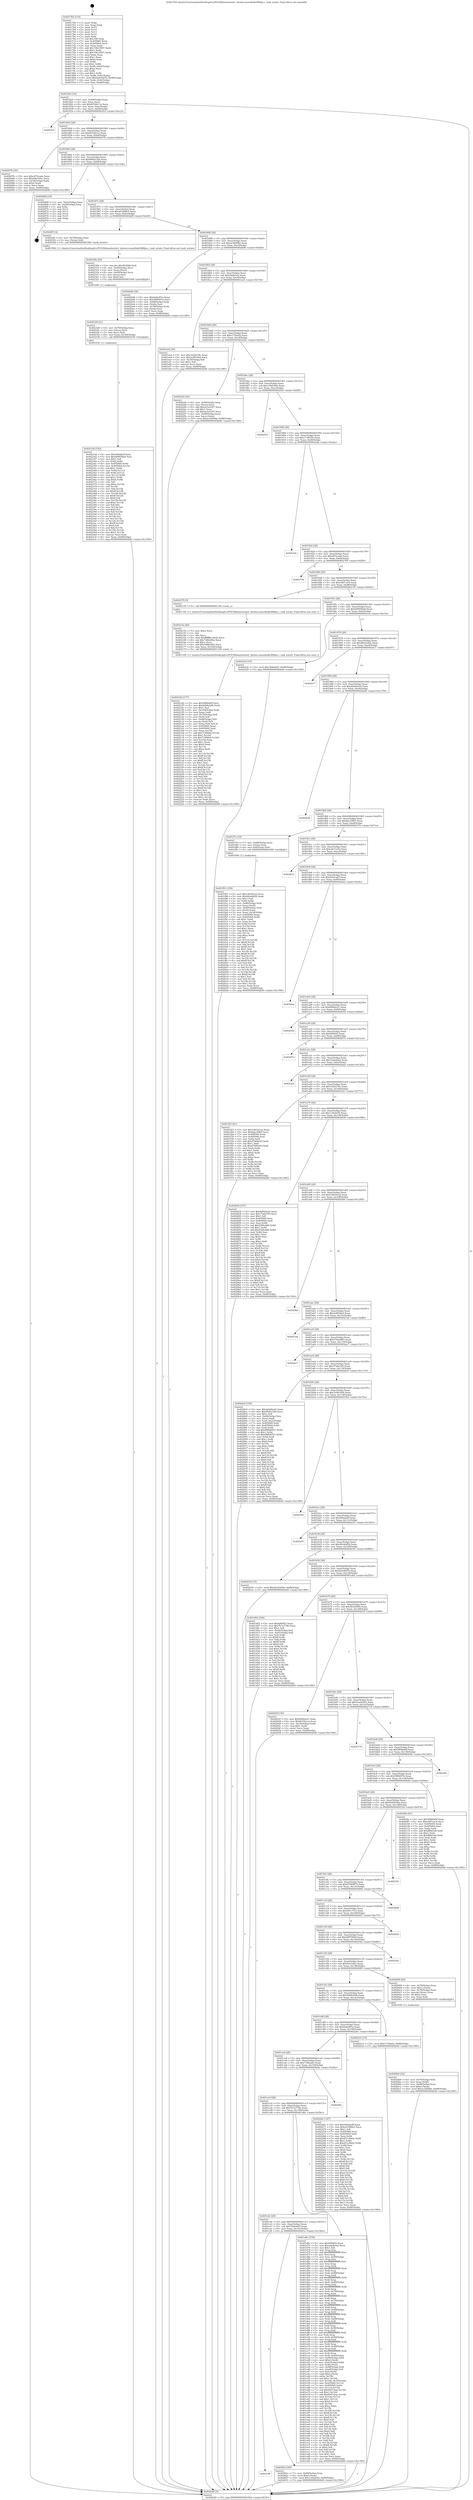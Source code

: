 digraph "0x4017b0" {
  label = "0x4017b0 (/mnt/c/Users/mathe/Desktop/tcc/POCII/binaries/extr_darwin-xnuosfmki386fpu.c_task_xstate_Final-ollvm.out::main(0))"
  labelloc = "t"
  node[shape=record]

  Entry [label="",width=0.3,height=0.3,shape=circle,fillcolor=black,style=filled]
  "0x401824" [label="{
     0x401824 [32]\l
     | [instrs]\l
     &nbsp;&nbsp;0x401824 \<+6\>: mov -0x98(%rbp),%eax\l
     &nbsp;&nbsp;0x40182a \<+2\>: mov %eax,%ecx\l
     &nbsp;&nbsp;0x40182c \<+6\>: sub $0x835dd11a,%ecx\l
     &nbsp;&nbsp;0x401832 \<+6\>: mov %eax,-0xac(%rbp)\l
     &nbsp;&nbsp;0x401838 \<+6\>: mov %ecx,-0xb0(%rbp)\l
     &nbsp;&nbsp;0x40183e \<+6\>: je 00000000004025cf \<main+0xe1f\>\l
  }"]
  "0x4025cf" [label="{
     0x4025cf\l
  }", style=dashed]
  "0x401844" [label="{
     0x401844 [28]\l
     | [instrs]\l
     &nbsp;&nbsp;0x401844 \<+5\>: jmp 0000000000401849 \<main+0x99\>\l
     &nbsp;&nbsp;0x401849 \<+6\>: mov -0xac(%rbp),%eax\l
     &nbsp;&nbsp;0x40184f \<+5\>: sub $0x8e7d2cca,%eax\l
     &nbsp;&nbsp;0x401854 \<+6\>: mov %eax,-0xb4(%rbp)\l
     &nbsp;&nbsp;0x40185a \<+6\>: je 000000000040207b \<main+0x8cb\>\l
  }"]
  Exit [label="",width=0.3,height=0.3,shape=circle,fillcolor=black,style=filled,peripheries=2]
  "0x40207b" [label="{
     0x40207b [30]\l
     | [instrs]\l
     &nbsp;&nbsp;0x40207b \<+5\>: mov $0xc872cade,%eax\l
     &nbsp;&nbsp;0x402080 \<+5\>: mov $0x69e1bfec,%ecx\l
     &nbsp;&nbsp;0x402085 \<+3\>: mov -0x34(%rbp),%edx\l
     &nbsp;&nbsp;0x402088 \<+3\>: cmp $0x0,%edx\l
     &nbsp;&nbsp;0x40208b \<+3\>: cmove %ecx,%eax\l
     &nbsp;&nbsp;0x40208e \<+6\>: mov %eax,-0x98(%rbp)\l
     &nbsp;&nbsp;0x402094 \<+5\>: jmp 0000000000402b40 \<main+0x1390\>\l
  }"]
  "0x401860" [label="{
     0x401860 [28]\l
     | [instrs]\l
     &nbsp;&nbsp;0x401860 \<+5\>: jmp 0000000000401865 \<main+0xb5\>\l
     &nbsp;&nbsp;0x401865 \<+6\>: mov -0xac(%rbp),%eax\l
     &nbsp;&nbsp;0x40186b \<+5\>: sub $0x99d5c3a9,%eax\l
     &nbsp;&nbsp;0x401870 \<+6\>: mov %eax,-0xb8(%rbp)\l
     &nbsp;&nbsp;0x401876 \<+6\>: je 0000000000402968 \<main+0x11b8\>\l
  }"]
  "0x401cf8" [label="{
     0x401cf8\l
  }", style=dashed]
  "0x402968" [label="{
     0x402968 [18]\l
     | [instrs]\l
     &nbsp;&nbsp;0x402968 \<+3\>: mov -0x2c(%rbp),%eax\l
     &nbsp;&nbsp;0x40296b \<+4\>: lea -0x28(%rbp),%rsp\l
     &nbsp;&nbsp;0x40296f \<+1\>: pop %rbx\l
     &nbsp;&nbsp;0x402970 \<+2\>: pop %r12\l
     &nbsp;&nbsp;0x402972 \<+2\>: pop %r13\l
     &nbsp;&nbsp;0x402974 \<+2\>: pop %r14\l
     &nbsp;&nbsp;0x402976 \<+2\>: pop %r15\l
     &nbsp;&nbsp;0x402978 \<+1\>: pop %rbp\l
     &nbsp;&nbsp;0x402979 \<+1\>: ret\l
  }"]
  "0x40187c" [label="{
     0x40187c [28]\l
     | [instrs]\l
     &nbsp;&nbsp;0x40187c \<+5\>: jmp 0000000000401881 \<main+0xd1\>\l
     &nbsp;&nbsp;0x401881 \<+6\>: mov -0xac(%rbp),%eax\l
     &nbsp;&nbsp;0x401887 \<+5\>: sub $0xa01886e5,%eax\l
     &nbsp;&nbsp;0x40188c \<+6\>: mov %eax,-0xbc(%rbp)\l
     &nbsp;&nbsp;0x401892 \<+6\>: je 00000000004022ff \<main+0xb4f\>\l
  }"]
  "0x40281a" [label="{
     0x40281a [28]\l
     | [instrs]\l
     &nbsp;&nbsp;0x40281a \<+7\>: mov -0x90(%rbp),%rax\l
     &nbsp;&nbsp;0x402821 \<+6\>: movl $0x0,(%rax)\l
     &nbsp;&nbsp;0x402827 \<+10\>: movl $0x1c92de54,-0x98(%rbp)\l
     &nbsp;&nbsp;0x402831 \<+5\>: jmp 0000000000402b40 \<main+0x1390\>\l
  }"]
  "0x4022ff" [label="{
     0x4022ff [12]\l
     | [instrs]\l
     &nbsp;&nbsp;0x4022ff \<+4\>: mov -0x70(%rbp),%rax\l
     &nbsp;&nbsp;0x402303 \<+3\>: mov (%rax),%rdi\l
     &nbsp;&nbsp;0x402306 \<+5\>: call 0000000000401560 \<task_xstate\>\l
     | [calls]\l
     &nbsp;&nbsp;0x401560 \{1\} (/mnt/c/Users/mathe/Desktop/tcc/POCII/binaries/extr_darwin-xnuosfmki386fpu.c_task_xstate_Final-ollvm.out::task_xstate)\l
  }"]
  "0x401898" [label="{
     0x401898 [28]\l
     | [instrs]\l
     &nbsp;&nbsp;0x401898 \<+5\>: jmp 000000000040189d \<main+0xed\>\l
     &nbsp;&nbsp;0x40189d \<+6\>: mov -0xac(%rbp),%eax\l
     &nbsp;&nbsp;0x4018a3 \<+5\>: sub $0xac3b098a,%eax\l
     &nbsp;&nbsp;0x4018a8 \<+6\>: mov %eax,-0xc0(%rbp)\l
     &nbsp;&nbsp;0x4018ae \<+6\>: je 00000000004020d6 \<main+0x926\>\l
  }"]
  "0x40233d" [label="{
     0x40233d [142]\l
     | [instrs]\l
     &nbsp;&nbsp;0x40233d \<+5\>: mov $0x448afedf,%eax\l
     &nbsp;&nbsp;0x402342 \<+5\>: mov $0xd0905ba6,%esi\l
     &nbsp;&nbsp;0x402347 \<+2\>: mov $0x1,%dl\l
     &nbsp;&nbsp;0x402349 \<+3\>: xor %r8d,%r8d\l
     &nbsp;&nbsp;0x40234c \<+8\>: mov 0x405060,%r9d\l
     &nbsp;&nbsp;0x402354 \<+8\>: mov 0x405064,%r10d\l
     &nbsp;&nbsp;0x40235c \<+4\>: sub $0x1,%r8d\l
     &nbsp;&nbsp;0x402360 \<+3\>: mov %r9d,%r11d\l
     &nbsp;&nbsp;0x402363 \<+3\>: add %r8d,%r11d\l
     &nbsp;&nbsp;0x402366 \<+4\>: imul %r11d,%r9d\l
     &nbsp;&nbsp;0x40236a \<+4\>: and $0x1,%r9d\l
     &nbsp;&nbsp;0x40236e \<+4\>: cmp $0x0,%r9d\l
     &nbsp;&nbsp;0x402372 \<+3\>: sete %bl\l
     &nbsp;&nbsp;0x402375 \<+4\>: cmp $0xa,%r10d\l
     &nbsp;&nbsp;0x402379 \<+4\>: setl %r14b\l
     &nbsp;&nbsp;0x40237d \<+3\>: mov %bl,%r15b\l
     &nbsp;&nbsp;0x402380 \<+4\>: xor $0xff,%r15b\l
     &nbsp;&nbsp;0x402384 \<+3\>: mov %r14b,%r12b\l
     &nbsp;&nbsp;0x402387 \<+4\>: xor $0xff,%r12b\l
     &nbsp;&nbsp;0x40238b \<+3\>: xor $0x0,%dl\l
     &nbsp;&nbsp;0x40238e \<+3\>: mov %r15b,%r13b\l
     &nbsp;&nbsp;0x402391 \<+4\>: and $0x0,%r13b\l
     &nbsp;&nbsp;0x402395 \<+2\>: and %dl,%bl\l
     &nbsp;&nbsp;0x402397 \<+3\>: mov %r12b,%cl\l
     &nbsp;&nbsp;0x40239a \<+3\>: and $0x0,%cl\l
     &nbsp;&nbsp;0x40239d \<+3\>: and %dl,%r14b\l
     &nbsp;&nbsp;0x4023a0 \<+3\>: or %bl,%r13b\l
     &nbsp;&nbsp;0x4023a3 \<+3\>: or %r14b,%cl\l
     &nbsp;&nbsp;0x4023a6 \<+3\>: xor %cl,%r13b\l
     &nbsp;&nbsp;0x4023a9 \<+3\>: or %r12b,%r15b\l
     &nbsp;&nbsp;0x4023ac \<+4\>: xor $0xff,%r15b\l
     &nbsp;&nbsp;0x4023b0 \<+3\>: or $0x0,%dl\l
     &nbsp;&nbsp;0x4023b3 \<+3\>: and %dl,%r15b\l
     &nbsp;&nbsp;0x4023b6 \<+3\>: or %r15b,%r13b\l
     &nbsp;&nbsp;0x4023b9 \<+4\>: test $0x1,%r13b\l
     &nbsp;&nbsp;0x4023bd \<+3\>: cmovne %esi,%eax\l
     &nbsp;&nbsp;0x4023c0 \<+6\>: mov %eax,-0x98(%rbp)\l
     &nbsp;&nbsp;0x4023c6 \<+5\>: jmp 0000000000402b40 \<main+0x1390\>\l
  }"]
  "0x4020d6" [label="{
     0x4020d6 [36]\l
     | [instrs]\l
     &nbsp;&nbsp;0x4020d6 \<+5\>: mov $0x6e8e9f1a,%eax\l
     &nbsp;&nbsp;0x4020db \<+5\>: mov $0x5f96097a,%ecx\l
     &nbsp;&nbsp;0x4020e0 \<+4\>: mov -0x68(%rbp),%rdx\l
     &nbsp;&nbsp;0x4020e4 \<+2\>: mov (%rdx),%esi\l
     &nbsp;&nbsp;0x4020e6 \<+4\>: mov -0x78(%rbp),%rdx\l
     &nbsp;&nbsp;0x4020ea \<+2\>: cmp (%rdx),%esi\l
     &nbsp;&nbsp;0x4020ec \<+3\>: cmovl %ecx,%eax\l
     &nbsp;&nbsp;0x4020ef \<+6\>: mov %eax,-0x98(%rbp)\l
     &nbsp;&nbsp;0x4020f5 \<+5\>: jmp 0000000000402b40 \<main+0x1390\>\l
  }"]
  "0x4018b4" [label="{
     0x4018b4 [28]\l
     | [instrs]\l
     &nbsp;&nbsp;0x4018b4 \<+5\>: jmp 00000000004018b9 \<main+0x109\>\l
     &nbsp;&nbsp;0x4018b9 \<+6\>: mov -0xac(%rbp),%eax\l
     &nbsp;&nbsp;0x4018bf \<+5\>: sub $0xafadb3ea,%eax\l
     &nbsp;&nbsp;0x4018c4 \<+6\>: mov %eax,-0xc4(%rbp)\l
     &nbsp;&nbsp;0x4018ca \<+6\>: je 0000000000401ee4 \<main+0x734\>\l
  }"]
  "0x402328" [label="{
     0x402328 [21]\l
     | [instrs]\l
     &nbsp;&nbsp;0x402328 \<+4\>: mov -0x70(%rbp),%rcx\l
     &nbsp;&nbsp;0x40232c \<+3\>: mov (%rcx),%rcx\l
     &nbsp;&nbsp;0x40232f \<+3\>: mov %rcx,%rdi\l
     &nbsp;&nbsp;0x402332 \<+6\>: mov %eax,-0x164(%rbp)\l
     &nbsp;&nbsp;0x402338 \<+5\>: call 0000000000401030 \<free@plt\>\l
     | [calls]\l
     &nbsp;&nbsp;0x401030 \{1\} (unknown)\l
  }"]
  "0x401ee4" [label="{
     0x401ee4 [30]\l
     | [instrs]\l
     &nbsp;&nbsp;0x401ee4 \<+5\>: mov $0x1624278c,%eax\l
     &nbsp;&nbsp;0x401ee9 \<+5\>: mov $0x3c081004,%ecx\l
     &nbsp;&nbsp;0x401eee \<+3\>: mov -0x35(%rbp),%dl\l
     &nbsp;&nbsp;0x401ef1 \<+3\>: test $0x1,%dl\l
     &nbsp;&nbsp;0x401ef4 \<+3\>: cmovne %ecx,%eax\l
     &nbsp;&nbsp;0x401ef7 \<+6\>: mov %eax,-0x98(%rbp)\l
     &nbsp;&nbsp;0x401efd \<+5\>: jmp 0000000000402b40 \<main+0x1390\>\l
  }"]
  "0x4018d0" [label="{
     0x4018d0 [28]\l
     | [instrs]\l
     &nbsp;&nbsp;0x4018d0 \<+5\>: jmp 00000000004018d5 \<main+0x125\>\l
     &nbsp;&nbsp;0x4018d5 \<+6\>: mov -0xac(%rbp),%eax\l
     &nbsp;&nbsp;0x4018db \<+5\>: sub $0xc17fda02,%eax\l
     &nbsp;&nbsp;0x4018e0 \<+6\>: mov %eax,-0xc8(%rbp)\l
     &nbsp;&nbsp;0x4018e6 \<+6\>: je 0000000000402242 \<main+0xa92\>\l
  }"]
  "0x40230b" [label="{
     0x40230b [29]\l
     | [instrs]\l
     &nbsp;&nbsp;0x40230b \<+10\>: movabs $0x4030d6,%rdi\l
     &nbsp;&nbsp;0x402315 \<+4\>: mov -0x60(%rbp),%rcx\l
     &nbsp;&nbsp;0x402319 \<+2\>: mov %eax,(%rcx)\l
     &nbsp;&nbsp;0x40231b \<+4\>: mov -0x60(%rbp),%rcx\l
     &nbsp;&nbsp;0x40231f \<+2\>: mov (%rcx),%esi\l
     &nbsp;&nbsp;0x402321 \<+2\>: mov $0x0,%al\l
     &nbsp;&nbsp;0x402323 \<+5\>: call 0000000000401040 \<printf@plt\>\l
     | [calls]\l
     &nbsp;&nbsp;0x401040 \{1\} (unknown)\l
  }"]
  "0x402242" [label="{
     0x402242 [42]\l
     | [instrs]\l
     &nbsp;&nbsp;0x402242 \<+4\>: mov -0x68(%rbp),%rax\l
     &nbsp;&nbsp;0x402246 \<+2\>: mov (%rax),%ecx\l
     &nbsp;&nbsp;0x402248 \<+6\>: add $0x2a3cb307,%ecx\l
     &nbsp;&nbsp;0x40224e \<+3\>: add $0x1,%ecx\l
     &nbsp;&nbsp;0x402251 \<+6\>: sub $0x2a3cb307,%ecx\l
     &nbsp;&nbsp;0x402257 \<+4\>: mov -0x68(%rbp),%rax\l
     &nbsp;&nbsp;0x40225b \<+2\>: mov %ecx,(%rax)\l
     &nbsp;&nbsp;0x40225d \<+10\>: movl $0xac3b098a,-0x98(%rbp)\l
     &nbsp;&nbsp;0x402267 \<+5\>: jmp 0000000000402b40 \<main+0x1390\>\l
  }"]
  "0x4018ec" [label="{
     0x4018ec [28]\l
     | [instrs]\l
     &nbsp;&nbsp;0x4018ec \<+5\>: jmp 00000000004018f1 \<main+0x141\>\l
     &nbsp;&nbsp;0x4018f1 \<+6\>: mov -0xac(%rbp),%eax\l
     &nbsp;&nbsp;0x4018f7 \<+5\>: sub $0xc18d344a,%eax\l
     &nbsp;&nbsp;0x4018fc \<+6\>: mov %eax,-0xcc(%rbp)\l
     &nbsp;&nbsp;0x401902 \<+6\>: je 00000000004025a5 \<main+0xdf5\>\l
  }"]
  "0x402182" [label="{
     0x402182 [177]\l
     | [instrs]\l
     &nbsp;&nbsp;0x402182 \<+5\>: mov $0x5f06649f,%ecx\l
     &nbsp;&nbsp;0x402187 \<+5\>: mov $0x6d99cb0b,%edx\l
     &nbsp;&nbsp;0x40218c \<+3\>: mov $0x1,%sil\l
     &nbsp;&nbsp;0x40218f \<+6\>: mov -0x160(%rbp),%edi\l
     &nbsp;&nbsp;0x402195 \<+3\>: imul %eax,%edi\l
     &nbsp;&nbsp;0x402198 \<+4\>: mov -0x70(%rbp),%r8\l
     &nbsp;&nbsp;0x40219c \<+3\>: mov (%r8),%r8\l
     &nbsp;&nbsp;0x40219f \<+4\>: mov -0x68(%rbp),%r9\l
     &nbsp;&nbsp;0x4021a3 \<+3\>: movslq (%r9),%r9\l
     &nbsp;&nbsp;0x4021a6 \<+4\>: mov %edi,(%r8,%r9,4)\l
     &nbsp;&nbsp;0x4021aa \<+7\>: mov 0x405060,%eax\l
     &nbsp;&nbsp;0x4021b1 \<+7\>: mov 0x405064,%edi\l
     &nbsp;&nbsp;0x4021b8 \<+3\>: mov %eax,%r10d\l
     &nbsp;&nbsp;0x4021bb \<+7\>: add $0x7c5069d,%r10d\l
     &nbsp;&nbsp;0x4021c2 \<+4\>: sub $0x1,%r10d\l
     &nbsp;&nbsp;0x4021c6 \<+7\>: sub $0x7c5069d,%r10d\l
     &nbsp;&nbsp;0x4021cd \<+4\>: imul %r10d,%eax\l
     &nbsp;&nbsp;0x4021d1 \<+3\>: and $0x1,%eax\l
     &nbsp;&nbsp;0x4021d4 \<+3\>: cmp $0x0,%eax\l
     &nbsp;&nbsp;0x4021d7 \<+4\>: sete %r11b\l
     &nbsp;&nbsp;0x4021db \<+3\>: cmp $0xa,%edi\l
     &nbsp;&nbsp;0x4021de \<+3\>: setl %bl\l
     &nbsp;&nbsp;0x4021e1 \<+3\>: mov %r11b,%r14b\l
     &nbsp;&nbsp;0x4021e4 \<+4\>: xor $0xff,%r14b\l
     &nbsp;&nbsp;0x4021e8 \<+3\>: mov %bl,%r15b\l
     &nbsp;&nbsp;0x4021eb \<+4\>: xor $0xff,%r15b\l
     &nbsp;&nbsp;0x4021ef \<+4\>: xor $0x1,%sil\l
     &nbsp;&nbsp;0x4021f3 \<+3\>: mov %r14b,%r12b\l
     &nbsp;&nbsp;0x4021f6 \<+4\>: and $0xff,%r12b\l
     &nbsp;&nbsp;0x4021fa \<+3\>: and %sil,%r11b\l
     &nbsp;&nbsp;0x4021fd \<+3\>: mov %r15b,%r13b\l
     &nbsp;&nbsp;0x402200 \<+4\>: and $0xff,%r13b\l
     &nbsp;&nbsp;0x402204 \<+3\>: and %sil,%bl\l
     &nbsp;&nbsp;0x402207 \<+3\>: or %r11b,%r12b\l
     &nbsp;&nbsp;0x40220a \<+3\>: or %bl,%r13b\l
     &nbsp;&nbsp;0x40220d \<+3\>: xor %r13b,%r12b\l
     &nbsp;&nbsp;0x402210 \<+3\>: or %r15b,%r14b\l
     &nbsp;&nbsp;0x402213 \<+4\>: xor $0xff,%r14b\l
     &nbsp;&nbsp;0x402217 \<+4\>: or $0x1,%sil\l
     &nbsp;&nbsp;0x40221b \<+3\>: and %sil,%r14b\l
     &nbsp;&nbsp;0x40221e \<+3\>: or %r14b,%r12b\l
     &nbsp;&nbsp;0x402221 \<+4\>: test $0x1,%r12b\l
     &nbsp;&nbsp;0x402225 \<+3\>: cmovne %edx,%ecx\l
     &nbsp;&nbsp;0x402228 \<+6\>: mov %ecx,-0x98(%rbp)\l
     &nbsp;&nbsp;0x40222e \<+5\>: jmp 0000000000402b40 \<main+0x1390\>\l
  }"]
  "0x4025a5" [label="{
     0x4025a5\l
  }", style=dashed]
  "0x401908" [label="{
     0x401908 [28]\l
     | [instrs]\l
     &nbsp;&nbsp;0x401908 \<+5\>: jmp 000000000040190d \<main+0x15d\>\l
     &nbsp;&nbsp;0x40190d \<+6\>: mov -0xac(%rbp),%eax\l
     &nbsp;&nbsp;0x401913 \<+5\>: sub $0xc7c9f354,%eax\l
     &nbsp;&nbsp;0x401918 \<+6\>: mov %eax,-0xd0(%rbp)\l
     &nbsp;&nbsp;0x40191e \<+6\>: je 00000000004023da \<main+0xc2a\>\l
  }"]
  "0x40215a" [label="{
     0x40215a [40]\l
     | [instrs]\l
     &nbsp;&nbsp;0x40215a \<+5\>: mov $0x2,%ecx\l
     &nbsp;&nbsp;0x40215f \<+1\>: cltd\l
     &nbsp;&nbsp;0x402160 \<+2\>: idiv %ecx\l
     &nbsp;&nbsp;0x402162 \<+6\>: imul $0xfffffffe,%edx,%ecx\l
     &nbsp;&nbsp;0x402168 \<+6\>: sub $0x748b280e,%ecx\l
     &nbsp;&nbsp;0x40216e \<+3\>: add $0x1,%ecx\l
     &nbsp;&nbsp;0x402171 \<+6\>: add $0x748b280e,%ecx\l
     &nbsp;&nbsp;0x402177 \<+6\>: mov %ecx,-0x160(%rbp)\l
     &nbsp;&nbsp;0x40217d \<+5\>: call 0000000000401160 \<next_i\>\l
     | [calls]\l
     &nbsp;&nbsp;0x401160 \{1\} (/mnt/c/Users/mathe/Desktop/tcc/POCII/binaries/extr_darwin-xnuosfmki386fpu.c_task_xstate_Final-ollvm.out::next_i)\l
  }"]
  "0x4023da" [label="{
     0x4023da\l
  }", style=dashed]
  "0x401924" [label="{
     0x401924 [28]\l
     | [instrs]\l
     &nbsp;&nbsp;0x401924 \<+5\>: jmp 0000000000401929 \<main+0x179\>\l
     &nbsp;&nbsp;0x401929 \<+6\>: mov -0xac(%rbp),%eax\l
     &nbsp;&nbsp;0x40192f \<+5\>: sub $0xc872cade,%eax\l
     &nbsp;&nbsp;0x401934 \<+6\>: mov %eax,-0xd4(%rbp)\l
     &nbsp;&nbsp;0x40193a \<+6\>: je 0000000000402709 \<main+0xf59\>\l
  }"]
  "0x4020b6" [label="{
     0x4020b6 [32]\l
     | [instrs]\l
     &nbsp;&nbsp;0x4020b6 \<+4\>: mov -0x70(%rbp),%rdi\l
     &nbsp;&nbsp;0x4020ba \<+3\>: mov %rax,(%rdi)\l
     &nbsp;&nbsp;0x4020bd \<+4\>: mov -0x68(%rbp),%rax\l
     &nbsp;&nbsp;0x4020c1 \<+6\>: movl $0x0,(%rax)\l
     &nbsp;&nbsp;0x4020c7 \<+10\>: movl $0xac3b098a,-0x98(%rbp)\l
     &nbsp;&nbsp;0x4020d1 \<+5\>: jmp 0000000000402b40 \<main+0x1390\>\l
  }"]
  "0x402709" [label="{
     0x402709\l
  }", style=dashed]
  "0x401940" [label="{
     0x401940 [28]\l
     | [instrs]\l
     &nbsp;&nbsp;0x401940 \<+5\>: jmp 0000000000401945 \<main+0x195\>\l
     &nbsp;&nbsp;0x401945 \<+6\>: mov -0xac(%rbp),%eax\l
     &nbsp;&nbsp;0x40194b \<+5\>: sub $0xc9d7cec9,%eax\l
     &nbsp;&nbsp;0x401950 \<+6\>: mov %eax,-0xd8(%rbp)\l
     &nbsp;&nbsp;0x401956 \<+6\>: je 0000000000402155 \<main+0x9a5\>\l
  }"]
  "0x401f91" [label="{
     0x401f91 [159]\l
     | [instrs]\l
     &nbsp;&nbsp;0x401f91 \<+5\>: mov $0x1d6341a2,%ecx\l
     &nbsp;&nbsp;0x401f96 \<+5\>: mov $0x48c4dd5d,%edx\l
     &nbsp;&nbsp;0x401f9b \<+3\>: mov $0x1,%sil\l
     &nbsp;&nbsp;0x401f9e \<+3\>: xor %r8d,%r8d\l
     &nbsp;&nbsp;0x401fa1 \<+4\>: mov -0x80(%rbp),%rdi\l
     &nbsp;&nbsp;0x401fa5 \<+2\>: mov %eax,(%rdi)\l
     &nbsp;&nbsp;0x401fa7 \<+4\>: mov -0x80(%rbp),%rdi\l
     &nbsp;&nbsp;0x401fab \<+2\>: mov (%rdi),%eax\l
     &nbsp;&nbsp;0x401fad \<+3\>: mov %eax,-0x34(%rbp)\l
     &nbsp;&nbsp;0x401fb0 \<+7\>: mov 0x405060,%eax\l
     &nbsp;&nbsp;0x401fb7 \<+8\>: mov 0x405064,%r9d\l
     &nbsp;&nbsp;0x401fbf \<+4\>: sub $0x1,%r8d\l
     &nbsp;&nbsp;0x401fc3 \<+3\>: mov %eax,%r10d\l
     &nbsp;&nbsp;0x401fc6 \<+3\>: add %r8d,%r10d\l
     &nbsp;&nbsp;0x401fc9 \<+4\>: imul %r10d,%eax\l
     &nbsp;&nbsp;0x401fcd \<+3\>: and $0x1,%eax\l
     &nbsp;&nbsp;0x401fd0 \<+3\>: cmp $0x0,%eax\l
     &nbsp;&nbsp;0x401fd3 \<+4\>: sete %r11b\l
     &nbsp;&nbsp;0x401fd7 \<+4\>: cmp $0xa,%r9d\l
     &nbsp;&nbsp;0x401fdb \<+3\>: setl %bl\l
     &nbsp;&nbsp;0x401fde \<+3\>: mov %r11b,%r14b\l
     &nbsp;&nbsp;0x401fe1 \<+4\>: xor $0xff,%r14b\l
     &nbsp;&nbsp;0x401fe5 \<+3\>: mov %bl,%r15b\l
     &nbsp;&nbsp;0x401fe8 \<+4\>: xor $0xff,%r15b\l
     &nbsp;&nbsp;0x401fec \<+4\>: xor $0x1,%sil\l
     &nbsp;&nbsp;0x401ff0 \<+3\>: mov %r14b,%r12b\l
     &nbsp;&nbsp;0x401ff3 \<+4\>: and $0xff,%r12b\l
     &nbsp;&nbsp;0x401ff7 \<+3\>: and %sil,%r11b\l
     &nbsp;&nbsp;0x401ffa \<+3\>: mov %r15b,%r13b\l
     &nbsp;&nbsp;0x401ffd \<+4\>: and $0xff,%r13b\l
     &nbsp;&nbsp;0x402001 \<+3\>: and %sil,%bl\l
     &nbsp;&nbsp;0x402004 \<+3\>: or %r11b,%r12b\l
     &nbsp;&nbsp;0x402007 \<+3\>: or %bl,%r13b\l
     &nbsp;&nbsp;0x40200a \<+3\>: xor %r13b,%r12b\l
     &nbsp;&nbsp;0x40200d \<+3\>: or %r15b,%r14b\l
     &nbsp;&nbsp;0x402010 \<+4\>: xor $0xff,%r14b\l
     &nbsp;&nbsp;0x402014 \<+4\>: or $0x1,%sil\l
     &nbsp;&nbsp;0x402018 \<+3\>: and %sil,%r14b\l
     &nbsp;&nbsp;0x40201b \<+3\>: or %r14b,%r12b\l
     &nbsp;&nbsp;0x40201e \<+4\>: test $0x1,%r12b\l
     &nbsp;&nbsp;0x402022 \<+3\>: cmovne %edx,%ecx\l
     &nbsp;&nbsp;0x402025 \<+6\>: mov %ecx,-0x98(%rbp)\l
     &nbsp;&nbsp;0x40202b \<+5\>: jmp 0000000000402b40 \<main+0x1390\>\l
  }"]
  "0x402155" [label="{
     0x402155 [5]\l
     | [instrs]\l
     &nbsp;&nbsp;0x402155 \<+5\>: call 0000000000401160 \<next_i\>\l
     | [calls]\l
     &nbsp;&nbsp;0x401160 \{1\} (/mnt/c/Users/mathe/Desktop/tcc/POCII/binaries/extr_darwin-xnuosfmki386fpu.c_task_xstate_Final-ollvm.out::next_i)\l
  }"]
  "0x40195c" [label="{
     0x40195c [28]\l
     | [instrs]\l
     &nbsp;&nbsp;0x40195c \<+5\>: jmp 0000000000401961 \<main+0x1b1\>\l
     &nbsp;&nbsp;0x401961 \<+6\>: mov -0xac(%rbp),%eax\l
     &nbsp;&nbsp;0x401967 \<+5\>: sub $0xd0905ba6,%eax\l
     &nbsp;&nbsp;0x40196c \<+6\>: mov %eax,-0xdc(%rbp)\l
     &nbsp;&nbsp;0x401972 \<+6\>: je 00000000004023cb \<main+0xc1b\>\l
  }"]
  "0x401cdc" [label="{
     0x401cdc [28]\l
     | [instrs]\l
     &nbsp;&nbsp;0x401cdc \<+5\>: jmp 0000000000401ce1 \<main+0x531\>\l
     &nbsp;&nbsp;0x401ce1 \<+6\>: mov -0xac(%rbp),%eax\l
     &nbsp;&nbsp;0x401ce7 \<+5\>: sub $0x7b9e6ef3,%eax\l
     &nbsp;&nbsp;0x401cec \<+6\>: mov %eax,-0x15c(%rbp)\l
     &nbsp;&nbsp;0x401cf2 \<+6\>: je 000000000040281a \<main+0x106a\>\l
  }"]
  "0x4023cb" [label="{
     0x4023cb [15]\l
     | [instrs]\l
     &nbsp;&nbsp;0x4023cb \<+10\>: movl $0x7b9e6ef3,-0x98(%rbp)\l
     &nbsp;&nbsp;0x4023d5 \<+5\>: jmp 0000000000402b40 \<main+0x1390\>\l
  }"]
  "0x401978" [label="{
     0x401978 [28]\l
     | [instrs]\l
     &nbsp;&nbsp;0x401978 \<+5\>: jmp 000000000040197d \<main+0x1cd\>\l
     &nbsp;&nbsp;0x40197d \<+6\>: mov -0xac(%rbp),%eax\l
     &nbsp;&nbsp;0x401983 \<+5\>: sub $0xd6d3c0d2,%eax\l
     &nbsp;&nbsp;0x401988 \<+6\>: mov %eax,-0xe0(%rbp)\l
     &nbsp;&nbsp;0x40198e \<+6\>: je 0000000000402417 \<main+0xc67\>\l
  }"]
  "0x401d6c" [label="{
     0x401d6c [376]\l
     | [instrs]\l
     &nbsp;&nbsp;0x401d6c \<+5\>: mov $0xb89493,%eax\l
     &nbsp;&nbsp;0x401d71 \<+5\>: mov $0xafadb3ea,%ecx\l
     &nbsp;&nbsp;0x401d76 \<+2\>: mov $0x1,%dl\l
     &nbsp;&nbsp;0x401d78 \<+3\>: mov %rsp,%rsi\l
     &nbsp;&nbsp;0x401d7b \<+4\>: add $0xfffffffffffffff0,%rsi\l
     &nbsp;&nbsp;0x401d7f \<+3\>: mov %rsi,%rsp\l
     &nbsp;&nbsp;0x401d82 \<+7\>: mov %rsi,-0x90(%rbp)\l
     &nbsp;&nbsp;0x401d89 \<+3\>: mov %rsp,%rsi\l
     &nbsp;&nbsp;0x401d8c \<+4\>: add $0xfffffffffffffff0,%rsi\l
     &nbsp;&nbsp;0x401d90 \<+3\>: mov %rsi,%rsp\l
     &nbsp;&nbsp;0x401d93 \<+3\>: mov %rsp,%rdi\l
     &nbsp;&nbsp;0x401d96 \<+4\>: add $0xfffffffffffffff0,%rdi\l
     &nbsp;&nbsp;0x401d9a \<+3\>: mov %rdi,%rsp\l
     &nbsp;&nbsp;0x401d9d \<+7\>: mov %rdi,-0x88(%rbp)\l
     &nbsp;&nbsp;0x401da4 \<+3\>: mov %rsp,%rdi\l
     &nbsp;&nbsp;0x401da7 \<+4\>: add $0xfffffffffffffff0,%rdi\l
     &nbsp;&nbsp;0x401dab \<+3\>: mov %rdi,%rsp\l
     &nbsp;&nbsp;0x401dae \<+4\>: mov %rdi,-0x80(%rbp)\l
     &nbsp;&nbsp;0x401db2 \<+3\>: mov %rsp,%rdi\l
     &nbsp;&nbsp;0x401db5 \<+4\>: add $0xfffffffffffffff0,%rdi\l
     &nbsp;&nbsp;0x401db9 \<+3\>: mov %rdi,%rsp\l
     &nbsp;&nbsp;0x401dbc \<+4\>: mov %rdi,-0x78(%rbp)\l
     &nbsp;&nbsp;0x401dc0 \<+3\>: mov %rsp,%rdi\l
     &nbsp;&nbsp;0x401dc3 \<+4\>: add $0xfffffffffffffff0,%rdi\l
     &nbsp;&nbsp;0x401dc7 \<+3\>: mov %rdi,%rsp\l
     &nbsp;&nbsp;0x401dca \<+4\>: mov %rdi,-0x70(%rbp)\l
     &nbsp;&nbsp;0x401dce \<+3\>: mov %rsp,%rdi\l
     &nbsp;&nbsp;0x401dd1 \<+4\>: add $0xfffffffffffffff0,%rdi\l
     &nbsp;&nbsp;0x401dd5 \<+3\>: mov %rdi,%rsp\l
     &nbsp;&nbsp;0x401dd8 \<+4\>: mov %rdi,-0x68(%rbp)\l
     &nbsp;&nbsp;0x401ddc \<+3\>: mov %rsp,%rdi\l
     &nbsp;&nbsp;0x401ddf \<+4\>: add $0xfffffffffffffff0,%rdi\l
     &nbsp;&nbsp;0x401de3 \<+3\>: mov %rdi,%rsp\l
     &nbsp;&nbsp;0x401de6 \<+4\>: mov %rdi,-0x60(%rbp)\l
     &nbsp;&nbsp;0x401dea \<+3\>: mov %rsp,%rdi\l
     &nbsp;&nbsp;0x401ded \<+4\>: add $0xfffffffffffffff0,%rdi\l
     &nbsp;&nbsp;0x401df1 \<+3\>: mov %rdi,%rsp\l
     &nbsp;&nbsp;0x401df4 \<+4\>: mov %rdi,-0x58(%rbp)\l
     &nbsp;&nbsp;0x401df8 \<+3\>: mov %rsp,%rdi\l
     &nbsp;&nbsp;0x401dfb \<+4\>: add $0xfffffffffffffff0,%rdi\l
     &nbsp;&nbsp;0x401dff \<+3\>: mov %rdi,%rsp\l
     &nbsp;&nbsp;0x401e02 \<+4\>: mov %rdi,-0x50(%rbp)\l
     &nbsp;&nbsp;0x401e06 \<+3\>: mov %rsp,%rdi\l
     &nbsp;&nbsp;0x401e09 \<+4\>: add $0xfffffffffffffff0,%rdi\l
     &nbsp;&nbsp;0x401e0d \<+3\>: mov %rdi,%rsp\l
     &nbsp;&nbsp;0x401e10 \<+4\>: mov %rdi,-0x48(%rbp)\l
     &nbsp;&nbsp;0x401e14 \<+3\>: mov %rsp,%rdi\l
     &nbsp;&nbsp;0x401e17 \<+4\>: add $0xfffffffffffffff0,%rdi\l
     &nbsp;&nbsp;0x401e1b \<+3\>: mov %rdi,%rsp\l
     &nbsp;&nbsp;0x401e1e \<+4\>: mov %rdi,-0x40(%rbp)\l
     &nbsp;&nbsp;0x401e22 \<+7\>: mov -0x90(%rbp),%rdi\l
     &nbsp;&nbsp;0x401e29 \<+6\>: movl $0x0,(%rdi)\l
     &nbsp;&nbsp;0x401e2f \<+7\>: mov -0x9c(%rbp),%r8d\l
     &nbsp;&nbsp;0x401e36 \<+3\>: mov %r8d,(%rsi)\l
     &nbsp;&nbsp;0x401e39 \<+7\>: mov -0x88(%rbp),%rdi\l
     &nbsp;&nbsp;0x401e40 \<+7\>: mov -0xa8(%rbp),%r9\l
     &nbsp;&nbsp;0x401e47 \<+3\>: mov %r9,(%rdi)\l
     &nbsp;&nbsp;0x401e4a \<+3\>: cmpl $0x2,(%rsi)\l
     &nbsp;&nbsp;0x401e4d \<+4\>: setne %r10b\l
     &nbsp;&nbsp;0x401e51 \<+4\>: and $0x1,%r10b\l
     &nbsp;&nbsp;0x401e55 \<+4\>: mov %r10b,-0x35(%rbp)\l
     &nbsp;&nbsp;0x401e59 \<+8\>: mov 0x405060,%r11d\l
     &nbsp;&nbsp;0x401e61 \<+7\>: mov 0x405064,%ebx\l
     &nbsp;&nbsp;0x401e68 \<+3\>: mov %r11d,%r14d\l
     &nbsp;&nbsp;0x401e6b \<+7\>: sub $0xf447cbae,%r14d\l
     &nbsp;&nbsp;0x401e72 \<+4\>: sub $0x1,%r14d\l
     &nbsp;&nbsp;0x401e76 \<+7\>: add $0xf447cbae,%r14d\l
     &nbsp;&nbsp;0x401e7d \<+4\>: imul %r14d,%r11d\l
     &nbsp;&nbsp;0x401e81 \<+4\>: and $0x1,%r11d\l
     &nbsp;&nbsp;0x401e85 \<+4\>: cmp $0x0,%r11d\l
     &nbsp;&nbsp;0x401e89 \<+4\>: sete %r10b\l
     &nbsp;&nbsp;0x401e8d \<+3\>: cmp $0xa,%ebx\l
     &nbsp;&nbsp;0x401e90 \<+4\>: setl %r15b\l
     &nbsp;&nbsp;0x401e94 \<+3\>: mov %r10b,%r12b\l
     &nbsp;&nbsp;0x401e97 \<+4\>: xor $0xff,%r12b\l
     &nbsp;&nbsp;0x401e9b \<+3\>: mov %r15b,%r13b\l
     &nbsp;&nbsp;0x401e9e \<+4\>: xor $0xff,%r13b\l
     &nbsp;&nbsp;0x401ea2 \<+3\>: xor $0x0,%dl\l
     &nbsp;&nbsp;0x401ea5 \<+3\>: mov %r12b,%sil\l
     &nbsp;&nbsp;0x401ea8 \<+4\>: and $0x0,%sil\l
     &nbsp;&nbsp;0x401eac \<+3\>: and %dl,%r10b\l
     &nbsp;&nbsp;0x401eaf \<+3\>: mov %r13b,%dil\l
     &nbsp;&nbsp;0x401eb2 \<+4\>: and $0x0,%dil\l
     &nbsp;&nbsp;0x401eb6 \<+3\>: and %dl,%r15b\l
     &nbsp;&nbsp;0x401eb9 \<+3\>: or %r10b,%sil\l
     &nbsp;&nbsp;0x401ebc \<+3\>: or %r15b,%dil\l
     &nbsp;&nbsp;0x401ebf \<+3\>: xor %dil,%sil\l
     &nbsp;&nbsp;0x401ec2 \<+3\>: or %r13b,%r12b\l
     &nbsp;&nbsp;0x401ec5 \<+4\>: xor $0xff,%r12b\l
     &nbsp;&nbsp;0x401ec9 \<+3\>: or $0x0,%dl\l
     &nbsp;&nbsp;0x401ecc \<+3\>: and %dl,%r12b\l
     &nbsp;&nbsp;0x401ecf \<+3\>: or %r12b,%sil\l
     &nbsp;&nbsp;0x401ed2 \<+4\>: test $0x1,%sil\l
     &nbsp;&nbsp;0x401ed6 \<+3\>: cmovne %ecx,%eax\l
     &nbsp;&nbsp;0x401ed9 \<+6\>: mov %eax,-0x98(%rbp)\l
     &nbsp;&nbsp;0x401edf \<+5\>: jmp 0000000000402b40 \<main+0x1390\>\l
  }"]
  "0x402417" [label="{
     0x402417\l
  }", style=dashed]
  "0x401994" [label="{
     0x401994 [28]\l
     | [instrs]\l
     &nbsp;&nbsp;0x401994 \<+5\>: jmp 0000000000401999 \<main+0x1e9\>\l
     &nbsp;&nbsp;0x401999 \<+6\>: mov -0xac(%rbp),%eax\l
     &nbsp;&nbsp;0x40199f \<+5\>: sub $0xda6d4a24,%eax\l
     &nbsp;&nbsp;0x4019a4 \<+6\>: mov %eax,-0xe4(%rbp)\l
     &nbsp;&nbsp;0x4019aa \<+6\>: je 0000000000402b28 \<main+0x1378\>\l
  }"]
  "0x401cc0" [label="{
     0x401cc0 [28]\l
     | [instrs]\l
     &nbsp;&nbsp;0x401cc0 \<+5\>: jmp 0000000000401cc5 \<main+0x515\>\l
     &nbsp;&nbsp;0x401cc5 \<+6\>: mov -0xac(%rbp),%eax\l
     &nbsp;&nbsp;0x401ccb \<+5\>: sub $0x7b7a774b,%eax\l
     &nbsp;&nbsp;0x401cd0 \<+6\>: mov %eax,-0x158(%rbp)\l
     &nbsp;&nbsp;0x401cd6 \<+6\>: je 0000000000401d6c \<main+0x5bc\>\l
  }"]
  "0x402b28" [label="{
     0x402b28\l
  }", style=dashed]
  "0x4019b0" [label="{
     0x4019b0 [28]\l
     | [instrs]\l
     &nbsp;&nbsp;0x4019b0 \<+5\>: jmp 00000000004019b5 \<main+0x205\>\l
     &nbsp;&nbsp;0x4019b5 \<+6\>: mov -0xac(%rbp),%eax\l
     &nbsp;&nbsp;0x4019bb \<+5\>: sub $0xdae18fb5,%eax\l
     &nbsp;&nbsp;0x4019c0 \<+6\>: mov %eax,-0xe8(%rbp)\l
     &nbsp;&nbsp;0x4019c6 \<+6\>: je 0000000000401f7e \<main+0x7ce\>\l
  }"]
  "0x4026fa" [label="{
     0x4026fa\l
  }", style=dashed]
  "0x401f7e" [label="{
     0x401f7e [19]\l
     | [instrs]\l
     &nbsp;&nbsp;0x401f7e \<+7\>: mov -0x88(%rbp),%rax\l
     &nbsp;&nbsp;0x401f85 \<+3\>: mov (%rax),%rax\l
     &nbsp;&nbsp;0x401f88 \<+4\>: mov 0x8(%rax),%rdi\l
     &nbsp;&nbsp;0x401f8c \<+5\>: call 0000000000401060 \<atoi@plt\>\l
     | [calls]\l
     &nbsp;&nbsp;0x401060 \{1\} (unknown)\l
  }"]
  "0x4019cc" [label="{
     0x4019cc [28]\l
     | [instrs]\l
     &nbsp;&nbsp;0x4019cc \<+5\>: jmp 00000000004019d1 \<main+0x221\>\l
     &nbsp;&nbsp;0x4019d1 \<+6\>: mov -0xac(%rbp),%eax\l
     &nbsp;&nbsp;0x4019d7 \<+5\>: sub $0xedc7ce5a,%eax\l
     &nbsp;&nbsp;0x4019dc \<+6\>: mov %eax,-0xec(%rbp)\l
     &nbsp;&nbsp;0x4019e2 \<+6\>: je 0000000000402b14 \<main+0x1364\>\l
  }"]
  "0x401ca4" [label="{
     0x401ca4 [28]\l
     | [instrs]\l
     &nbsp;&nbsp;0x401ca4 \<+5\>: jmp 0000000000401ca9 \<main+0x4f9\>\l
     &nbsp;&nbsp;0x401ca9 \<+6\>: mov -0xac(%rbp),%eax\l
     &nbsp;&nbsp;0x401caf \<+5\>: sub $0x739fa26c,%eax\l
     &nbsp;&nbsp;0x401cb4 \<+6\>: mov %eax,-0x154(%rbp)\l
     &nbsp;&nbsp;0x401cba \<+6\>: je 00000000004026fa \<main+0xf4a\>\l
  }"]
  "0x402b14" [label="{
     0x402b14\l
  }", style=dashed]
  "0x4019e8" [label="{
     0x4019e8 [28]\l
     | [instrs]\l
     &nbsp;&nbsp;0x4019e8 \<+5\>: jmp 00000000004019ed \<main+0x23d\>\l
     &nbsp;&nbsp;0x4019ed \<+6\>: mov -0xac(%rbp),%eax\l
     &nbsp;&nbsp;0x4019f3 \<+5\>: sub $0xfc6d1a45,%eax\l
     &nbsp;&nbsp;0x4019f8 \<+6\>: mov %eax,-0xf0(%rbp)\l
     &nbsp;&nbsp;0x4019fe \<+6\>: je 00000000004024aa \<main+0xcfa\>\l
  }"]
  "0x40226c" [label="{
     0x40226c [147]\l
     | [instrs]\l
     &nbsp;&nbsp;0x40226c \<+5\>: mov $0x448afedf,%eax\l
     &nbsp;&nbsp;0x402271 \<+5\>: mov $0xa01886e5,%ecx\l
     &nbsp;&nbsp;0x402276 \<+2\>: mov $0x1,%dl\l
     &nbsp;&nbsp;0x402278 \<+7\>: mov 0x405060,%esi\l
     &nbsp;&nbsp;0x40227f \<+7\>: mov 0x405064,%edi\l
     &nbsp;&nbsp;0x402286 \<+3\>: mov %esi,%r8d\l
     &nbsp;&nbsp;0x402289 \<+7\>: add $0xd51c8062,%r8d\l
     &nbsp;&nbsp;0x402290 \<+4\>: sub $0x1,%r8d\l
     &nbsp;&nbsp;0x402294 \<+7\>: sub $0xd51c8062,%r8d\l
     &nbsp;&nbsp;0x40229b \<+4\>: imul %r8d,%esi\l
     &nbsp;&nbsp;0x40229f \<+3\>: and $0x1,%esi\l
     &nbsp;&nbsp;0x4022a2 \<+3\>: cmp $0x0,%esi\l
     &nbsp;&nbsp;0x4022a5 \<+4\>: sete %r9b\l
     &nbsp;&nbsp;0x4022a9 \<+3\>: cmp $0xa,%edi\l
     &nbsp;&nbsp;0x4022ac \<+4\>: setl %r10b\l
     &nbsp;&nbsp;0x4022b0 \<+3\>: mov %r9b,%r11b\l
     &nbsp;&nbsp;0x4022b3 \<+4\>: xor $0xff,%r11b\l
     &nbsp;&nbsp;0x4022b7 \<+3\>: mov %r10b,%bl\l
     &nbsp;&nbsp;0x4022ba \<+3\>: xor $0xff,%bl\l
     &nbsp;&nbsp;0x4022bd \<+3\>: xor $0x0,%dl\l
     &nbsp;&nbsp;0x4022c0 \<+3\>: mov %r11b,%r14b\l
     &nbsp;&nbsp;0x4022c3 \<+4\>: and $0x0,%r14b\l
     &nbsp;&nbsp;0x4022c7 \<+3\>: and %dl,%r9b\l
     &nbsp;&nbsp;0x4022ca \<+3\>: mov %bl,%r15b\l
     &nbsp;&nbsp;0x4022cd \<+4\>: and $0x0,%r15b\l
     &nbsp;&nbsp;0x4022d1 \<+3\>: and %dl,%r10b\l
     &nbsp;&nbsp;0x4022d4 \<+3\>: or %r9b,%r14b\l
     &nbsp;&nbsp;0x4022d7 \<+3\>: or %r10b,%r15b\l
     &nbsp;&nbsp;0x4022da \<+3\>: xor %r15b,%r14b\l
     &nbsp;&nbsp;0x4022dd \<+3\>: or %bl,%r11b\l
     &nbsp;&nbsp;0x4022e0 \<+4\>: xor $0xff,%r11b\l
     &nbsp;&nbsp;0x4022e4 \<+3\>: or $0x0,%dl\l
     &nbsp;&nbsp;0x4022e7 \<+3\>: and %dl,%r11b\l
     &nbsp;&nbsp;0x4022ea \<+3\>: or %r11b,%r14b\l
     &nbsp;&nbsp;0x4022ed \<+4\>: test $0x1,%r14b\l
     &nbsp;&nbsp;0x4022f1 \<+3\>: cmovne %ecx,%eax\l
     &nbsp;&nbsp;0x4022f4 \<+6\>: mov %eax,-0x98(%rbp)\l
     &nbsp;&nbsp;0x4022fa \<+5\>: jmp 0000000000402b40 \<main+0x1390\>\l
  }"]
  "0x4024aa" [label="{
     0x4024aa\l
  }", style=dashed]
  "0x401a04" [label="{
     0x401a04 [28]\l
     | [instrs]\l
     &nbsp;&nbsp;0x401a04 \<+5\>: jmp 0000000000401a09 \<main+0x259\>\l
     &nbsp;&nbsp;0x401a09 \<+6\>: mov -0xac(%rbp),%eax\l
     &nbsp;&nbsp;0x401a0f \<+5\>: sub $0xfd082e21,%eax\l
     &nbsp;&nbsp;0x401a14 \<+6\>: mov %eax,-0xf4(%rbp)\l
     &nbsp;&nbsp;0x401a1a \<+6\>: je 000000000040205d \<main+0x8ad\>\l
  }"]
  "0x401c88" [label="{
     0x401c88 [28]\l
     | [instrs]\l
     &nbsp;&nbsp;0x401c88 \<+5\>: jmp 0000000000401c8d \<main+0x4dd\>\l
     &nbsp;&nbsp;0x401c8d \<+6\>: mov -0xac(%rbp),%eax\l
     &nbsp;&nbsp;0x401c93 \<+5\>: sub $0x6e8e9f1a,%eax\l
     &nbsp;&nbsp;0x401c98 \<+6\>: mov %eax,-0x150(%rbp)\l
     &nbsp;&nbsp;0x401c9e \<+6\>: je 000000000040226c \<main+0xabc\>\l
  }"]
  "0x40205d" [label="{
     0x40205d\l
  }", style=dashed]
  "0x401a20" [label="{
     0x401a20 [28]\l
     | [instrs]\l
     &nbsp;&nbsp;0x401a20 \<+5\>: jmp 0000000000401a25 \<main+0x275\>\l
     &nbsp;&nbsp;0x401a25 \<+6\>: mov -0xac(%rbp),%eax\l
     &nbsp;&nbsp;0x401a2b \<+5\>: sub $0xb89493,%eax\l
     &nbsp;&nbsp;0x401a30 \<+6\>: mov %eax,-0xf8(%rbp)\l
     &nbsp;&nbsp;0x401a36 \<+6\>: je 000000000040297a \<main+0x11ca\>\l
  }"]
  "0x402233" [label="{
     0x402233 [15]\l
     | [instrs]\l
     &nbsp;&nbsp;0x402233 \<+10\>: movl $0xc17fda02,-0x98(%rbp)\l
     &nbsp;&nbsp;0x40223d \<+5\>: jmp 0000000000402b40 \<main+0x1390\>\l
  }"]
  "0x40297a" [label="{
     0x40297a\l
  }", style=dashed]
  "0x401a3c" [label="{
     0x401a3c [28]\l
     | [instrs]\l
     &nbsp;&nbsp;0x401a3c \<+5\>: jmp 0000000000401a41 \<main+0x291\>\l
     &nbsp;&nbsp;0x401a41 \<+6\>: mov -0xac(%rbp),%eax\l
     &nbsp;&nbsp;0x401a47 \<+5\>: sub $0x12da42e2,%eax\l
     &nbsp;&nbsp;0x401a4c \<+6\>: mov %eax,-0xfc(%rbp)\l
     &nbsp;&nbsp;0x401a52 \<+6\>: je 0000000000402aa2 \<main+0x12f2\>\l
  }"]
  "0x401c6c" [label="{
     0x401c6c [28]\l
     | [instrs]\l
     &nbsp;&nbsp;0x401c6c \<+5\>: jmp 0000000000401c71 \<main+0x4c1\>\l
     &nbsp;&nbsp;0x401c71 \<+6\>: mov -0xac(%rbp),%eax\l
     &nbsp;&nbsp;0x401c77 \<+5\>: sub $0x6d99cb0b,%eax\l
     &nbsp;&nbsp;0x401c7c \<+6\>: mov %eax,-0x14c(%rbp)\l
     &nbsp;&nbsp;0x401c82 \<+6\>: je 0000000000402233 \<main+0xa83\>\l
  }"]
  "0x402aa2" [label="{
     0x402aa2\l
  }", style=dashed]
  "0x401a58" [label="{
     0x401a58 [28]\l
     | [instrs]\l
     &nbsp;&nbsp;0x401a58 \<+5\>: jmp 0000000000401a5d \<main+0x2ad\>\l
     &nbsp;&nbsp;0x401a5d \<+6\>: mov -0xac(%rbp),%eax\l
     &nbsp;&nbsp;0x401a63 \<+5\>: sub $0x1624278c,%eax\l
     &nbsp;&nbsp;0x401a68 \<+6\>: mov %eax,-0x100(%rbp)\l
     &nbsp;&nbsp;0x401a6e \<+6\>: je 0000000000401f23 \<main+0x773\>\l
  }"]
  "0x402099" [label="{
     0x402099 [29]\l
     | [instrs]\l
     &nbsp;&nbsp;0x402099 \<+4\>: mov -0x78(%rbp),%rax\l
     &nbsp;&nbsp;0x40209d \<+6\>: movl $0x1,(%rax)\l
     &nbsp;&nbsp;0x4020a3 \<+4\>: mov -0x78(%rbp),%rax\l
     &nbsp;&nbsp;0x4020a7 \<+3\>: movslq (%rax),%rax\l
     &nbsp;&nbsp;0x4020aa \<+4\>: shl $0x2,%rax\l
     &nbsp;&nbsp;0x4020ae \<+3\>: mov %rax,%rdi\l
     &nbsp;&nbsp;0x4020b1 \<+5\>: call 0000000000401050 \<malloc@plt\>\l
     | [calls]\l
     &nbsp;&nbsp;0x401050 \{1\} (unknown)\l
  }"]
  "0x401f23" [label="{
     0x401f23 [91]\l
     | [instrs]\l
     &nbsp;&nbsp;0x401f23 \<+5\>: mov $0x1d6341a2,%eax\l
     &nbsp;&nbsp;0x401f28 \<+5\>: mov $0xdae18fb5,%ecx\l
     &nbsp;&nbsp;0x401f2d \<+7\>: mov 0x405060,%edx\l
     &nbsp;&nbsp;0x401f34 \<+7\>: mov 0x405064,%esi\l
     &nbsp;&nbsp;0x401f3b \<+2\>: mov %edx,%edi\l
     &nbsp;&nbsp;0x401f3d \<+6\>: add $0xd746be03,%edi\l
     &nbsp;&nbsp;0x401f43 \<+3\>: sub $0x1,%edi\l
     &nbsp;&nbsp;0x401f46 \<+6\>: sub $0xd746be03,%edi\l
     &nbsp;&nbsp;0x401f4c \<+3\>: imul %edi,%edx\l
     &nbsp;&nbsp;0x401f4f \<+3\>: and $0x1,%edx\l
     &nbsp;&nbsp;0x401f52 \<+3\>: cmp $0x0,%edx\l
     &nbsp;&nbsp;0x401f55 \<+4\>: sete %r8b\l
     &nbsp;&nbsp;0x401f59 \<+3\>: cmp $0xa,%esi\l
     &nbsp;&nbsp;0x401f5c \<+4\>: setl %r9b\l
     &nbsp;&nbsp;0x401f60 \<+3\>: mov %r8b,%r10b\l
     &nbsp;&nbsp;0x401f63 \<+3\>: and %r9b,%r10b\l
     &nbsp;&nbsp;0x401f66 \<+3\>: xor %r9b,%r8b\l
     &nbsp;&nbsp;0x401f69 \<+3\>: or %r8b,%r10b\l
     &nbsp;&nbsp;0x401f6c \<+4\>: test $0x1,%r10b\l
     &nbsp;&nbsp;0x401f70 \<+3\>: cmovne %ecx,%eax\l
     &nbsp;&nbsp;0x401f73 \<+6\>: mov %eax,-0x98(%rbp)\l
     &nbsp;&nbsp;0x401f79 \<+5\>: jmp 0000000000402b40 \<main+0x1390\>\l
  }"]
  "0x401a74" [label="{
     0x401a74 [28]\l
     | [instrs]\l
     &nbsp;&nbsp;0x401a74 \<+5\>: jmp 0000000000401a79 \<main+0x2c9\>\l
     &nbsp;&nbsp;0x401a79 \<+6\>: mov -0xac(%rbp),%eax\l
     &nbsp;&nbsp;0x401a7f \<+5\>: sub $0x1c92de54,%eax\l
     &nbsp;&nbsp;0x401a84 \<+6\>: mov %eax,-0x104(%rbp)\l
     &nbsp;&nbsp;0x401a8a \<+6\>: je 0000000000402836 \<main+0x1086\>\l
  }"]
  "0x401c50" [label="{
     0x401c50 [28]\l
     | [instrs]\l
     &nbsp;&nbsp;0x401c50 \<+5\>: jmp 0000000000401c55 \<main+0x4a5\>\l
     &nbsp;&nbsp;0x401c55 \<+6\>: mov -0xac(%rbp),%eax\l
     &nbsp;&nbsp;0x401c5b \<+5\>: sub $0x69e1bfec,%eax\l
     &nbsp;&nbsp;0x401c60 \<+6\>: mov %eax,-0x148(%rbp)\l
     &nbsp;&nbsp;0x401c66 \<+6\>: je 0000000000402099 \<main+0x8e9\>\l
  }"]
  "0x402836" [label="{
     0x402836 [147]\l
     | [instrs]\l
     &nbsp;&nbsp;0x402836 \<+5\>: mov $0xda6d4a24,%eax\l
     &nbsp;&nbsp;0x40283b \<+5\>: mov $0x37a6e345,%ecx\l
     &nbsp;&nbsp;0x402840 \<+2\>: mov $0x1,%dl\l
     &nbsp;&nbsp;0x402842 \<+7\>: mov 0x405060,%esi\l
     &nbsp;&nbsp;0x402849 \<+7\>: mov 0x405064,%edi\l
     &nbsp;&nbsp;0x402850 \<+3\>: mov %esi,%r8d\l
     &nbsp;&nbsp;0x402853 \<+7\>: sub $0xf349cdd0,%r8d\l
     &nbsp;&nbsp;0x40285a \<+4\>: sub $0x1,%r8d\l
     &nbsp;&nbsp;0x40285e \<+7\>: add $0xf349cdd0,%r8d\l
     &nbsp;&nbsp;0x402865 \<+4\>: imul %r8d,%esi\l
     &nbsp;&nbsp;0x402869 \<+3\>: and $0x1,%esi\l
     &nbsp;&nbsp;0x40286c \<+3\>: cmp $0x0,%esi\l
     &nbsp;&nbsp;0x40286f \<+4\>: sete %r9b\l
     &nbsp;&nbsp;0x402873 \<+3\>: cmp $0xa,%edi\l
     &nbsp;&nbsp;0x402876 \<+4\>: setl %r10b\l
     &nbsp;&nbsp;0x40287a \<+3\>: mov %r9b,%r11b\l
     &nbsp;&nbsp;0x40287d \<+4\>: xor $0xff,%r11b\l
     &nbsp;&nbsp;0x402881 \<+3\>: mov %r10b,%bl\l
     &nbsp;&nbsp;0x402884 \<+3\>: xor $0xff,%bl\l
     &nbsp;&nbsp;0x402887 \<+3\>: xor $0x0,%dl\l
     &nbsp;&nbsp;0x40288a \<+3\>: mov %r11b,%r14b\l
     &nbsp;&nbsp;0x40288d \<+4\>: and $0x0,%r14b\l
     &nbsp;&nbsp;0x402891 \<+3\>: and %dl,%r9b\l
     &nbsp;&nbsp;0x402894 \<+3\>: mov %bl,%r15b\l
     &nbsp;&nbsp;0x402897 \<+4\>: and $0x0,%r15b\l
     &nbsp;&nbsp;0x40289b \<+3\>: and %dl,%r10b\l
     &nbsp;&nbsp;0x40289e \<+3\>: or %r9b,%r14b\l
     &nbsp;&nbsp;0x4028a1 \<+3\>: or %r10b,%r15b\l
     &nbsp;&nbsp;0x4028a4 \<+3\>: xor %r15b,%r14b\l
     &nbsp;&nbsp;0x4028a7 \<+3\>: or %bl,%r11b\l
     &nbsp;&nbsp;0x4028aa \<+4\>: xor $0xff,%r11b\l
     &nbsp;&nbsp;0x4028ae \<+3\>: or $0x0,%dl\l
     &nbsp;&nbsp;0x4028b1 \<+3\>: and %dl,%r11b\l
     &nbsp;&nbsp;0x4028b4 \<+3\>: or %r11b,%r14b\l
     &nbsp;&nbsp;0x4028b7 \<+4\>: test $0x1,%r14b\l
     &nbsp;&nbsp;0x4028bb \<+3\>: cmovne %ecx,%eax\l
     &nbsp;&nbsp;0x4028be \<+6\>: mov %eax,-0x98(%rbp)\l
     &nbsp;&nbsp;0x4028c4 \<+5\>: jmp 0000000000402b40 \<main+0x1390\>\l
  }"]
  "0x401a90" [label="{
     0x401a90 [28]\l
     | [instrs]\l
     &nbsp;&nbsp;0x401a90 \<+5\>: jmp 0000000000401a95 \<main+0x2e5\>\l
     &nbsp;&nbsp;0x401a95 \<+6\>: mov -0xac(%rbp),%eax\l
     &nbsp;&nbsp;0x401a9b \<+5\>: sub $0x1d6341a2,%eax\l
     &nbsp;&nbsp;0x401aa0 \<+6\>: mov %eax,-0x108(%rbp)\l
     &nbsp;&nbsp;0x401aa6 \<+6\>: je 00000000004029bf \<main+0x120f\>\l
  }"]
  "0x402542" [label="{
     0x402542\l
  }", style=dashed]
  "0x4029bf" [label="{
     0x4029bf\l
  }", style=dashed]
  "0x401aac" [label="{
     0x401aac [28]\l
     | [instrs]\l
     &nbsp;&nbsp;0x401aac \<+5\>: jmp 0000000000401ab1 \<main+0x301\>\l
     &nbsp;&nbsp;0x401ab1 \<+6\>: mov -0xac(%rbp),%eax\l
     &nbsp;&nbsp;0x401ab7 \<+5\>: sub $0x2ef65ded,%eax\l
     &nbsp;&nbsp;0x401abc \<+6\>: mov %eax,-0x10c(%rbp)\l
     &nbsp;&nbsp;0x401ac2 \<+6\>: je 00000000004027ab \<main+0xffb\>\l
  }"]
  "0x401c34" [label="{
     0x401c34 [28]\l
     | [instrs]\l
     &nbsp;&nbsp;0x401c34 \<+5\>: jmp 0000000000401c39 \<main+0x489\>\l
     &nbsp;&nbsp;0x401c39 \<+6\>: mov -0xac(%rbp),%eax\l
     &nbsp;&nbsp;0x401c3f \<+5\>: sub $0x68f7060d,%eax\l
     &nbsp;&nbsp;0x401c44 \<+6\>: mov %eax,-0x144(%rbp)\l
     &nbsp;&nbsp;0x401c4a \<+6\>: je 0000000000402542 \<main+0xd92\>\l
  }"]
  "0x4027ab" [label="{
     0x4027ab\l
  }", style=dashed]
  "0x401ac8" [label="{
     0x401ac8 [28]\l
     | [instrs]\l
     &nbsp;&nbsp;0x401ac8 \<+5\>: jmp 0000000000401acd \<main+0x31d\>\l
     &nbsp;&nbsp;0x401acd \<+6\>: mov -0xac(%rbp),%eax\l
     &nbsp;&nbsp;0x401ad3 \<+5\>: sub $0x370ed993,%eax\l
     &nbsp;&nbsp;0x401ad8 \<+6\>: mov %eax,-0x110(%rbp)\l
     &nbsp;&nbsp;0x401ade \<+6\>: je 0000000000402ac7 \<main+0x1317\>\l
  }"]
  "0x402625" [label="{
     0x402625\l
  }", style=dashed]
  "0x402ac7" [label="{
     0x402ac7\l
  }", style=dashed]
  "0x401ae4" [label="{
     0x401ae4 [28]\l
     | [instrs]\l
     &nbsp;&nbsp;0x401ae4 \<+5\>: jmp 0000000000401ae9 \<main+0x339\>\l
     &nbsp;&nbsp;0x401ae9 \<+6\>: mov -0xac(%rbp),%eax\l
     &nbsp;&nbsp;0x401aef \<+5\>: sub $0x37a6e345,%eax\l
     &nbsp;&nbsp;0x401af4 \<+6\>: mov %eax,-0x114(%rbp)\l
     &nbsp;&nbsp;0x401afa \<+6\>: je 00000000004028c9 \<main+0x1119\>\l
  }"]
  "0x401c18" [label="{
     0x401c18 [28]\l
     | [instrs]\l
     &nbsp;&nbsp;0x401c18 \<+5\>: jmp 0000000000401c1d \<main+0x46d\>\l
     &nbsp;&nbsp;0x401c1d \<+6\>: mov -0xac(%rbp),%eax\l
     &nbsp;&nbsp;0x401c23 \<+5\>: sub $0x681c7f1a,%eax\l
     &nbsp;&nbsp;0x401c28 \<+6\>: mov %eax,-0x140(%rbp)\l
     &nbsp;&nbsp;0x401c2e \<+6\>: je 0000000000402625 \<main+0xe75\>\l
  }"]
  "0x4028c9" [label="{
     0x4028c9 [159]\l
     | [instrs]\l
     &nbsp;&nbsp;0x4028c9 \<+5\>: mov $0xda6d4a24,%eax\l
     &nbsp;&nbsp;0x4028ce \<+5\>: mov $0x99d5c3a9,%ecx\l
     &nbsp;&nbsp;0x4028d3 \<+2\>: mov $0x1,%dl\l
     &nbsp;&nbsp;0x4028d5 \<+7\>: mov -0x90(%rbp),%rsi\l
     &nbsp;&nbsp;0x4028dc \<+2\>: mov (%rsi),%edi\l
     &nbsp;&nbsp;0x4028de \<+3\>: mov %edi,-0x2c(%rbp)\l
     &nbsp;&nbsp;0x4028e1 \<+7\>: mov 0x405060,%edi\l
     &nbsp;&nbsp;0x4028e8 \<+8\>: mov 0x405064,%r8d\l
     &nbsp;&nbsp;0x4028f0 \<+3\>: mov %edi,%r9d\l
     &nbsp;&nbsp;0x4028f3 \<+7\>: add $0x888b8551,%r9d\l
     &nbsp;&nbsp;0x4028fa \<+4\>: sub $0x1,%r9d\l
     &nbsp;&nbsp;0x4028fe \<+7\>: sub $0x888b8551,%r9d\l
     &nbsp;&nbsp;0x402905 \<+4\>: imul %r9d,%edi\l
     &nbsp;&nbsp;0x402909 \<+3\>: and $0x1,%edi\l
     &nbsp;&nbsp;0x40290c \<+3\>: cmp $0x0,%edi\l
     &nbsp;&nbsp;0x40290f \<+4\>: sete %r10b\l
     &nbsp;&nbsp;0x402913 \<+4\>: cmp $0xa,%r8d\l
     &nbsp;&nbsp;0x402917 \<+4\>: setl %r11b\l
     &nbsp;&nbsp;0x40291b \<+3\>: mov %r10b,%bl\l
     &nbsp;&nbsp;0x40291e \<+3\>: xor $0xff,%bl\l
     &nbsp;&nbsp;0x402921 \<+3\>: mov %r11b,%r14b\l
     &nbsp;&nbsp;0x402924 \<+4\>: xor $0xff,%r14b\l
     &nbsp;&nbsp;0x402928 \<+3\>: xor $0x0,%dl\l
     &nbsp;&nbsp;0x40292b \<+3\>: mov %bl,%r15b\l
     &nbsp;&nbsp;0x40292e \<+4\>: and $0x0,%r15b\l
     &nbsp;&nbsp;0x402932 \<+3\>: and %dl,%r10b\l
     &nbsp;&nbsp;0x402935 \<+3\>: mov %r14b,%r12b\l
     &nbsp;&nbsp;0x402938 \<+4\>: and $0x0,%r12b\l
     &nbsp;&nbsp;0x40293c \<+3\>: and %dl,%r11b\l
     &nbsp;&nbsp;0x40293f \<+3\>: or %r10b,%r15b\l
     &nbsp;&nbsp;0x402942 \<+3\>: or %r11b,%r12b\l
     &nbsp;&nbsp;0x402945 \<+3\>: xor %r12b,%r15b\l
     &nbsp;&nbsp;0x402948 \<+3\>: or %r14b,%bl\l
     &nbsp;&nbsp;0x40294b \<+3\>: xor $0xff,%bl\l
     &nbsp;&nbsp;0x40294e \<+3\>: or $0x0,%dl\l
     &nbsp;&nbsp;0x402951 \<+2\>: and %dl,%bl\l
     &nbsp;&nbsp;0x402953 \<+3\>: or %bl,%r15b\l
     &nbsp;&nbsp;0x402956 \<+4\>: test $0x1,%r15b\l
     &nbsp;&nbsp;0x40295a \<+3\>: cmovne %ecx,%eax\l
     &nbsp;&nbsp;0x40295d \<+6\>: mov %eax,-0x98(%rbp)\l
     &nbsp;&nbsp;0x402963 \<+5\>: jmp 0000000000402b40 \<main+0x1390\>\l
  }"]
  "0x401b00" [label="{
     0x401b00 [28]\l
     | [instrs]\l
     &nbsp;&nbsp;0x401b00 \<+5\>: jmp 0000000000401b05 \<main+0x355\>\l
     &nbsp;&nbsp;0x401b05 \<+6\>: mov -0xac(%rbp),%eax\l
     &nbsp;&nbsp;0x401b0b \<+5\>: sub $0x3c081004,%eax\l
     &nbsp;&nbsp;0x401b10 \<+6\>: mov %eax,-0x118(%rbp)\l
     &nbsp;&nbsp;0x401b16 \<+6\>: je 0000000000401f02 \<main+0x752\>\l
  }"]
  "0x40280b" [label="{
     0x40280b\l
  }", style=dashed]
  "0x401f02" [label="{
     0x401f02\l
  }", style=dashed]
  "0x401b1c" [label="{
     0x401b1c [28]\l
     | [instrs]\l
     &nbsp;&nbsp;0x401b1c \<+5\>: jmp 0000000000401b21 \<main+0x371\>\l
     &nbsp;&nbsp;0x401b21 \<+6\>: mov -0xac(%rbp),%eax\l
     &nbsp;&nbsp;0x401b27 \<+5\>: sub $0x448afedf,%eax\l
     &nbsp;&nbsp;0x401b2c \<+6\>: mov %eax,-0x11c(%rbp)\l
     &nbsp;&nbsp;0x401b32 \<+6\>: je 0000000000402a55 \<main+0x12a5\>\l
  }"]
  "0x401bfc" [label="{
     0x401bfc [28]\l
     | [instrs]\l
     &nbsp;&nbsp;0x401bfc \<+5\>: jmp 0000000000401c01 \<main+0x451\>\l
     &nbsp;&nbsp;0x401c01 \<+6\>: mov -0xac(%rbp),%eax\l
     &nbsp;&nbsp;0x401c07 \<+5\>: sub $0x676b9872,%eax\l
     &nbsp;&nbsp;0x401c0c \<+6\>: mov %eax,-0x13c(%rbp)\l
     &nbsp;&nbsp;0x401c12 \<+6\>: je 000000000040280b \<main+0x105b\>\l
  }"]
  "0x402a55" [label="{
     0x402a55\l
  }", style=dashed]
  "0x401b38" [label="{
     0x401b38 [28]\l
     | [instrs]\l
     &nbsp;&nbsp;0x401b38 \<+5\>: jmp 0000000000401b3d \<main+0x38d\>\l
     &nbsp;&nbsp;0x401b3d \<+6\>: mov -0xac(%rbp),%eax\l
     &nbsp;&nbsp;0x401b43 \<+5\>: sub $0x48c4dd5d,%eax\l
     &nbsp;&nbsp;0x401b48 \<+6\>: mov %eax,-0x120(%rbp)\l
     &nbsp;&nbsp;0x401b4e \<+6\>: je 0000000000402030 \<main+0x880\>\l
  }"]
  "0x402524" [label="{
     0x402524\l
  }", style=dashed]
  "0x402030" [label="{
     0x402030 [15]\l
     | [instrs]\l
     &nbsp;&nbsp;0x402030 \<+10\>: movl $0x4b3a5656,-0x98(%rbp)\l
     &nbsp;&nbsp;0x40203a \<+5\>: jmp 0000000000402b40 \<main+0x1390\>\l
  }"]
  "0x401b54" [label="{
     0x401b54 [28]\l
     | [instrs]\l
     &nbsp;&nbsp;0x401b54 \<+5\>: jmp 0000000000401b59 \<main+0x3a9\>\l
     &nbsp;&nbsp;0x401b59 \<+6\>: mov -0xac(%rbp),%eax\l
     &nbsp;&nbsp;0x401b5f \<+5\>: sub $0x4a636d7b,%eax\l
     &nbsp;&nbsp;0x401b64 \<+6\>: mov %eax,-0x124(%rbp)\l
     &nbsp;&nbsp;0x401b6a \<+6\>: je 0000000000401d02 \<main+0x552\>\l
  }"]
  "0x401be0" [label="{
     0x401be0 [28]\l
     | [instrs]\l
     &nbsp;&nbsp;0x401be0 \<+5\>: jmp 0000000000401be5 \<main+0x435\>\l
     &nbsp;&nbsp;0x401be5 \<+6\>: mov -0xac(%rbp),%eax\l
     &nbsp;&nbsp;0x401beb \<+5\>: sub $0x624563ba,%eax\l
     &nbsp;&nbsp;0x401bf0 \<+6\>: mov %eax,-0x138(%rbp)\l
     &nbsp;&nbsp;0x401bf6 \<+6\>: je 0000000000402524 \<main+0xd74\>\l
  }"]
  "0x401d02" [label="{
     0x401d02 [106]\l
     | [instrs]\l
     &nbsp;&nbsp;0x401d02 \<+5\>: mov $0xb89493,%eax\l
     &nbsp;&nbsp;0x401d07 \<+5\>: mov $0x7b7a774b,%ecx\l
     &nbsp;&nbsp;0x401d0c \<+2\>: mov $0x1,%dl\l
     &nbsp;&nbsp;0x401d0e \<+7\>: mov -0x92(%rbp),%sil\l
     &nbsp;&nbsp;0x401d15 \<+7\>: mov -0x91(%rbp),%dil\l
     &nbsp;&nbsp;0x401d1c \<+3\>: mov %sil,%r8b\l
     &nbsp;&nbsp;0x401d1f \<+4\>: xor $0xff,%r8b\l
     &nbsp;&nbsp;0x401d23 \<+3\>: mov %dil,%r9b\l
     &nbsp;&nbsp;0x401d26 \<+4\>: xor $0xff,%r9b\l
     &nbsp;&nbsp;0x401d2a \<+3\>: xor $0x0,%dl\l
     &nbsp;&nbsp;0x401d2d \<+3\>: mov %r8b,%r10b\l
     &nbsp;&nbsp;0x401d30 \<+4\>: and $0x0,%r10b\l
     &nbsp;&nbsp;0x401d34 \<+3\>: and %dl,%sil\l
     &nbsp;&nbsp;0x401d37 \<+3\>: mov %r9b,%r11b\l
     &nbsp;&nbsp;0x401d3a \<+4\>: and $0x0,%r11b\l
     &nbsp;&nbsp;0x401d3e \<+3\>: and %dl,%dil\l
     &nbsp;&nbsp;0x401d41 \<+3\>: or %sil,%r10b\l
     &nbsp;&nbsp;0x401d44 \<+3\>: or %dil,%r11b\l
     &nbsp;&nbsp;0x401d47 \<+3\>: xor %r11b,%r10b\l
     &nbsp;&nbsp;0x401d4a \<+3\>: or %r9b,%r8b\l
     &nbsp;&nbsp;0x401d4d \<+4\>: xor $0xff,%r8b\l
     &nbsp;&nbsp;0x401d51 \<+3\>: or $0x0,%dl\l
     &nbsp;&nbsp;0x401d54 \<+3\>: and %dl,%r8b\l
     &nbsp;&nbsp;0x401d57 \<+3\>: or %r8b,%r10b\l
     &nbsp;&nbsp;0x401d5a \<+4\>: test $0x1,%r10b\l
     &nbsp;&nbsp;0x401d5e \<+3\>: cmovne %ecx,%eax\l
     &nbsp;&nbsp;0x401d61 \<+6\>: mov %eax,-0x98(%rbp)\l
     &nbsp;&nbsp;0x401d67 \<+5\>: jmp 0000000000402b40 \<main+0x1390\>\l
  }"]
  "0x401b70" [label="{
     0x401b70 [28]\l
     | [instrs]\l
     &nbsp;&nbsp;0x401b70 \<+5\>: jmp 0000000000401b75 \<main+0x3c5\>\l
     &nbsp;&nbsp;0x401b75 \<+6\>: mov -0xac(%rbp),%eax\l
     &nbsp;&nbsp;0x401b7b \<+5\>: sub $0x4b3a5656,%eax\l
     &nbsp;&nbsp;0x401b80 \<+6\>: mov %eax,-0x128(%rbp)\l
     &nbsp;&nbsp;0x401b86 \<+6\>: je 000000000040203f \<main+0x88f\>\l
  }"]
  "0x402b40" [label="{
     0x402b40 [5]\l
     | [instrs]\l
     &nbsp;&nbsp;0x402b40 \<+5\>: jmp 0000000000401824 \<main+0x74\>\l
  }"]
  "0x4017b0" [label="{
     0x4017b0 [116]\l
     | [instrs]\l
     &nbsp;&nbsp;0x4017b0 \<+1\>: push %rbp\l
     &nbsp;&nbsp;0x4017b1 \<+3\>: mov %rsp,%rbp\l
     &nbsp;&nbsp;0x4017b4 \<+2\>: push %r15\l
     &nbsp;&nbsp;0x4017b6 \<+2\>: push %r14\l
     &nbsp;&nbsp;0x4017b8 \<+2\>: push %r13\l
     &nbsp;&nbsp;0x4017ba \<+2\>: push %r12\l
     &nbsp;&nbsp;0x4017bc \<+1\>: push %rbx\l
     &nbsp;&nbsp;0x4017bd \<+7\>: sub $0x188,%rsp\l
     &nbsp;&nbsp;0x4017c4 \<+7\>: mov 0x405060,%eax\l
     &nbsp;&nbsp;0x4017cb \<+7\>: mov 0x405064,%ecx\l
     &nbsp;&nbsp;0x4017d2 \<+2\>: mov %eax,%edx\l
     &nbsp;&nbsp;0x4017d4 \<+6\>: add $0x7db10507,%edx\l
     &nbsp;&nbsp;0x4017da \<+3\>: sub $0x1,%edx\l
     &nbsp;&nbsp;0x4017dd \<+6\>: sub $0x7db10507,%edx\l
     &nbsp;&nbsp;0x4017e3 \<+3\>: imul %edx,%eax\l
     &nbsp;&nbsp;0x4017e6 \<+3\>: and $0x1,%eax\l
     &nbsp;&nbsp;0x4017e9 \<+3\>: cmp $0x0,%eax\l
     &nbsp;&nbsp;0x4017ec \<+4\>: sete %r8b\l
     &nbsp;&nbsp;0x4017f0 \<+4\>: and $0x1,%r8b\l
     &nbsp;&nbsp;0x4017f4 \<+7\>: mov %r8b,-0x92(%rbp)\l
     &nbsp;&nbsp;0x4017fb \<+3\>: cmp $0xa,%ecx\l
     &nbsp;&nbsp;0x4017fe \<+4\>: setl %r8b\l
     &nbsp;&nbsp;0x401802 \<+4\>: and $0x1,%r8b\l
     &nbsp;&nbsp;0x401806 \<+7\>: mov %r8b,-0x91(%rbp)\l
     &nbsp;&nbsp;0x40180d \<+10\>: movl $0x4a636d7b,-0x98(%rbp)\l
     &nbsp;&nbsp;0x401817 \<+6\>: mov %edi,-0x9c(%rbp)\l
     &nbsp;&nbsp;0x40181d \<+7\>: mov %rsi,-0xa8(%rbp)\l
  }"]
  "0x4020fa" [label="{
     0x4020fa [91]\l
     | [instrs]\l
     &nbsp;&nbsp;0x4020fa \<+5\>: mov $0x5f06649f,%eax\l
     &nbsp;&nbsp;0x4020ff \<+5\>: mov $0xc9d7cec9,%ecx\l
     &nbsp;&nbsp;0x402104 \<+7\>: mov 0x405060,%edx\l
     &nbsp;&nbsp;0x40210b \<+7\>: mov 0x405064,%esi\l
     &nbsp;&nbsp;0x402112 \<+2\>: mov %edx,%edi\l
     &nbsp;&nbsp;0x402114 \<+6\>: add $0xfffbb5a6,%edi\l
     &nbsp;&nbsp;0x40211a \<+3\>: sub $0x1,%edi\l
     &nbsp;&nbsp;0x40211d \<+6\>: sub $0xfffbb5a6,%edi\l
     &nbsp;&nbsp;0x402123 \<+3\>: imul %edi,%edx\l
     &nbsp;&nbsp;0x402126 \<+3\>: and $0x1,%edx\l
     &nbsp;&nbsp;0x402129 \<+3\>: cmp $0x0,%edx\l
     &nbsp;&nbsp;0x40212c \<+4\>: sete %r8b\l
     &nbsp;&nbsp;0x402130 \<+3\>: cmp $0xa,%esi\l
     &nbsp;&nbsp;0x402133 \<+4\>: setl %r9b\l
     &nbsp;&nbsp;0x402137 \<+3\>: mov %r8b,%r10b\l
     &nbsp;&nbsp;0x40213a \<+3\>: and %r9b,%r10b\l
     &nbsp;&nbsp;0x40213d \<+3\>: xor %r9b,%r8b\l
     &nbsp;&nbsp;0x402140 \<+3\>: or %r8b,%r10b\l
     &nbsp;&nbsp;0x402143 \<+4\>: test $0x1,%r10b\l
     &nbsp;&nbsp;0x402147 \<+3\>: cmovne %ecx,%eax\l
     &nbsp;&nbsp;0x40214a \<+6\>: mov %eax,-0x98(%rbp)\l
     &nbsp;&nbsp;0x402150 \<+5\>: jmp 0000000000402b40 \<main+0x1390\>\l
  }"]
  "0x40203f" [label="{
     0x40203f [30]\l
     | [instrs]\l
     &nbsp;&nbsp;0x40203f \<+5\>: mov $0xfd082e21,%eax\l
     &nbsp;&nbsp;0x402044 \<+5\>: mov $0x8e7d2cca,%ecx\l
     &nbsp;&nbsp;0x402049 \<+3\>: mov -0x34(%rbp),%edx\l
     &nbsp;&nbsp;0x40204c \<+3\>: cmp $0x1,%edx\l
     &nbsp;&nbsp;0x40204f \<+3\>: cmovl %ecx,%eax\l
     &nbsp;&nbsp;0x402052 \<+6\>: mov %eax,-0x98(%rbp)\l
     &nbsp;&nbsp;0x402058 \<+5\>: jmp 0000000000402b40 \<main+0x1390\>\l
  }"]
  "0x401b8c" [label="{
     0x401b8c [28]\l
     | [instrs]\l
     &nbsp;&nbsp;0x401b8c \<+5\>: jmp 0000000000401b91 \<main+0x3e1\>\l
     &nbsp;&nbsp;0x401b91 \<+6\>: mov -0xac(%rbp),%eax\l
     &nbsp;&nbsp;0x401b97 \<+5\>: sub $0x5aa36303,%eax\l
     &nbsp;&nbsp;0x401b9c \<+6\>: mov %eax,-0x12c(%rbp)\l
     &nbsp;&nbsp;0x401ba2 \<+6\>: je 0000000000402718 \<main+0xf68\>\l
  }"]
  "0x401bc4" [label="{
     0x401bc4 [28]\l
     | [instrs]\l
     &nbsp;&nbsp;0x401bc4 \<+5\>: jmp 0000000000401bc9 \<main+0x419\>\l
     &nbsp;&nbsp;0x401bc9 \<+6\>: mov -0xac(%rbp),%eax\l
     &nbsp;&nbsp;0x401bcf \<+5\>: sub $0x5f96097a,%eax\l
     &nbsp;&nbsp;0x401bd4 \<+6\>: mov %eax,-0x134(%rbp)\l
     &nbsp;&nbsp;0x401bda \<+6\>: je 00000000004020fa \<main+0x94a\>\l
  }"]
  "0x402718" [label="{
     0x402718\l
  }", style=dashed]
  "0x401ba8" [label="{
     0x401ba8 [28]\l
     | [instrs]\l
     &nbsp;&nbsp;0x401ba8 \<+5\>: jmp 0000000000401bad \<main+0x3fd\>\l
     &nbsp;&nbsp;0x401bad \<+6\>: mov -0xac(%rbp),%eax\l
     &nbsp;&nbsp;0x401bb3 \<+5\>: sub $0x5f06649f,%eax\l
     &nbsp;&nbsp;0x401bb8 \<+6\>: mov %eax,-0x130(%rbp)\l
     &nbsp;&nbsp;0x401bbe \<+6\>: je 00000000004029f2 \<main+0x1242\>\l
  }"]
  "0x4029f2" [label="{
     0x4029f2\l
  }", style=dashed]
  Entry -> "0x4017b0" [label=" 1"]
  "0x401824" -> "0x4025cf" [label=" 0"]
  "0x401824" -> "0x401844" [label=" 22"]
  "0x402968" -> Exit [label=" 1"]
  "0x401844" -> "0x40207b" [label=" 1"]
  "0x401844" -> "0x401860" [label=" 21"]
  "0x4028c9" -> "0x402b40" [label=" 1"]
  "0x401860" -> "0x402968" [label=" 1"]
  "0x401860" -> "0x40187c" [label=" 20"]
  "0x402836" -> "0x402b40" [label=" 1"]
  "0x40187c" -> "0x4022ff" [label=" 1"]
  "0x40187c" -> "0x401898" [label=" 19"]
  "0x40281a" -> "0x402b40" [label=" 1"]
  "0x401898" -> "0x4020d6" [label=" 2"]
  "0x401898" -> "0x4018b4" [label=" 17"]
  "0x401cdc" -> "0x40281a" [label=" 1"]
  "0x4018b4" -> "0x401ee4" [label=" 1"]
  "0x4018b4" -> "0x4018d0" [label=" 16"]
  "0x401cdc" -> "0x401cf8" [label=" 0"]
  "0x4018d0" -> "0x402242" [label=" 1"]
  "0x4018d0" -> "0x4018ec" [label=" 15"]
  "0x4023cb" -> "0x402b40" [label=" 1"]
  "0x4018ec" -> "0x4025a5" [label=" 0"]
  "0x4018ec" -> "0x401908" [label=" 15"]
  "0x40233d" -> "0x402b40" [label=" 1"]
  "0x401908" -> "0x4023da" [label=" 0"]
  "0x401908" -> "0x401924" [label=" 15"]
  "0x402328" -> "0x40233d" [label=" 1"]
  "0x401924" -> "0x402709" [label=" 0"]
  "0x401924" -> "0x401940" [label=" 15"]
  "0x40230b" -> "0x402328" [label=" 1"]
  "0x401940" -> "0x402155" [label=" 1"]
  "0x401940" -> "0x40195c" [label=" 14"]
  "0x4022ff" -> "0x40230b" [label=" 1"]
  "0x40195c" -> "0x4023cb" [label=" 1"]
  "0x40195c" -> "0x401978" [label=" 13"]
  "0x402242" -> "0x402b40" [label=" 1"]
  "0x401978" -> "0x402417" [label=" 0"]
  "0x401978" -> "0x401994" [label=" 13"]
  "0x402233" -> "0x402b40" [label=" 1"]
  "0x401994" -> "0x402b28" [label=" 0"]
  "0x401994" -> "0x4019b0" [label=" 13"]
  "0x40215a" -> "0x402182" [label=" 1"]
  "0x4019b0" -> "0x401f7e" [label=" 1"]
  "0x4019b0" -> "0x4019cc" [label=" 12"]
  "0x402155" -> "0x40215a" [label=" 1"]
  "0x4019cc" -> "0x402b14" [label=" 0"]
  "0x4019cc" -> "0x4019e8" [label=" 12"]
  "0x4020d6" -> "0x402b40" [label=" 2"]
  "0x4019e8" -> "0x4024aa" [label=" 0"]
  "0x4019e8" -> "0x401a04" [label=" 12"]
  "0x4020b6" -> "0x402b40" [label=" 1"]
  "0x401a04" -> "0x40205d" [label=" 0"]
  "0x401a04" -> "0x401a20" [label=" 12"]
  "0x40207b" -> "0x402b40" [label=" 1"]
  "0x401a20" -> "0x40297a" [label=" 0"]
  "0x401a20" -> "0x401a3c" [label=" 12"]
  "0x40203f" -> "0x402b40" [label=" 1"]
  "0x401a3c" -> "0x402aa2" [label=" 0"]
  "0x401a3c" -> "0x401a58" [label=" 12"]
  "0x401f91" -> "0x402b40" [label=" 1"]
  "0x401a58" -> "0x401f23" [label=" 1"]
  "0x401a58" -> "0x401a74" [label=" 11"]
  "0x401f7e" -> "0x401f91" [label=" 1"]
  "0x401a74" -> "0x402836" [label=" 1"]
  "0x401a74" -> "0x401a90" [label=" 10"]
  "0x401ee4" -> "0x402b40" [label=" 1"]
  "0x401a90" -> "0x4029bf" [label=" 0"]
  "0x401a90" -> "0x401aac" [label=" 10"]
  "0x401d6c" -> "0x402b40" [label=" 1"]
  "0x401aac" -> "0x4027ab" [label=" 0"]
  "0x401aac" -> "0x401ac8" [label=" 10"]
  "0x401cc0" -> "0x401cdc" [label=" 1"]
  "0x401ac8" -> "0x402ac7" [label=" 0"]
  "0x401ac8" -> "0x401ae4" [label=" 10"]
  "0x401cc0" -> "0x401d6c" [label=" 1"]
  "0x401ae4" -> "0x4028c9" [label=" 1"]
  "0x401ae4" -> "0x401b00" [label=" 9"]
  "0x401ca4" -> "0x401cc0" [label=" 2"]
  "0x401b00" -> "0x401f02" [label=" 0"]
  "0x401b00" -> "0x401b1c" [label=" 9"]
  "0x401ca4" -> "0x4026fa" [label=" 0"]
  "0x401b1c" -> "0x402a55" [label=" 0"]
  "0x401b1c" -> "0x401b38" [label=" 9"]
  "0x401c88" -> "0x401ca4" [label=" 2"]
  "0x401b38" -> "0x402030" [label=" 1"]
  "0x401b38" -> "0x401b54" [label=" 8"]
  "0x401c88" -> "0x40226c" [label=" 1"]
  "0x401b54" -> "0x401d02" [label=" 1"]
  "0x401b54" -> "0x401b70" [label=" 7"]
  "0x401d02" -> "0x402b40" [label=" 1"]
  "0x4017b0" -> "0x401824" [label=" 1"]
  "0x402b40" -> "0x401824" [label=" 21"]
  "0x401c6c" -> "0x401c88" [label=" 3"]
  "0x401b70" -> "0x40203f" [label=" 1"]
  "0x401b70" -> "0x401b8c" [label=" 6"]
  "0x401c6c" -> "0x402233" [label=" 1"]
  "0x401b8c" -> "0x402718" [label=" 0"]
  "0x401b8c" -> "0x401ba8" [label=" 6"]
  "0x401c50" -> "0x401c6c" [label=" 4"]
  "0x401ba8" -> "0x4029f2" [label=" 0"]
  "0x401ba8" -> "0x401bc4" [label=" 6"]
  "0x402030" -> "0x402b40" [label=" 1"]
  "0x401bc4" -> "0x4020fa" [label=" 1"]
  "0x401bc4" -> "0x401be0" [label=" 5"]
  "0x402099" -> "0x4020b6" [label=" 1"]
  "0x401be0" -> "0x402524" [label=" 0"]
  "0x401be0" -> "0x401bfc" [label=" 5"]
  "0x4020fa" -> "0x402b40" [label=" 1"]
  "0x401bfc" -> "0x40280b" [label=" 0"]
  "0x401bfc" -> "0x401c18" [label=" 5"]
  "0x402182" -> "0x402b40" [label=" 1"]
  "0x401c18" -> "0x402625" [label=" 0"]
  "0x401c18" -> "0x401c34" [label=" 5"]
  "0x40226c" -> "0x402b40" [label=" 1"]
  "0x401c34" -> "0x402542" [label=" 0"]
  "0x401c34" -> "0x401c50" [label=" 5"]
  "0x401f23" -> "0x402b40" [label=" 1"]
  "0x401c50" -> "0x402099" [label=" 1"]
}
